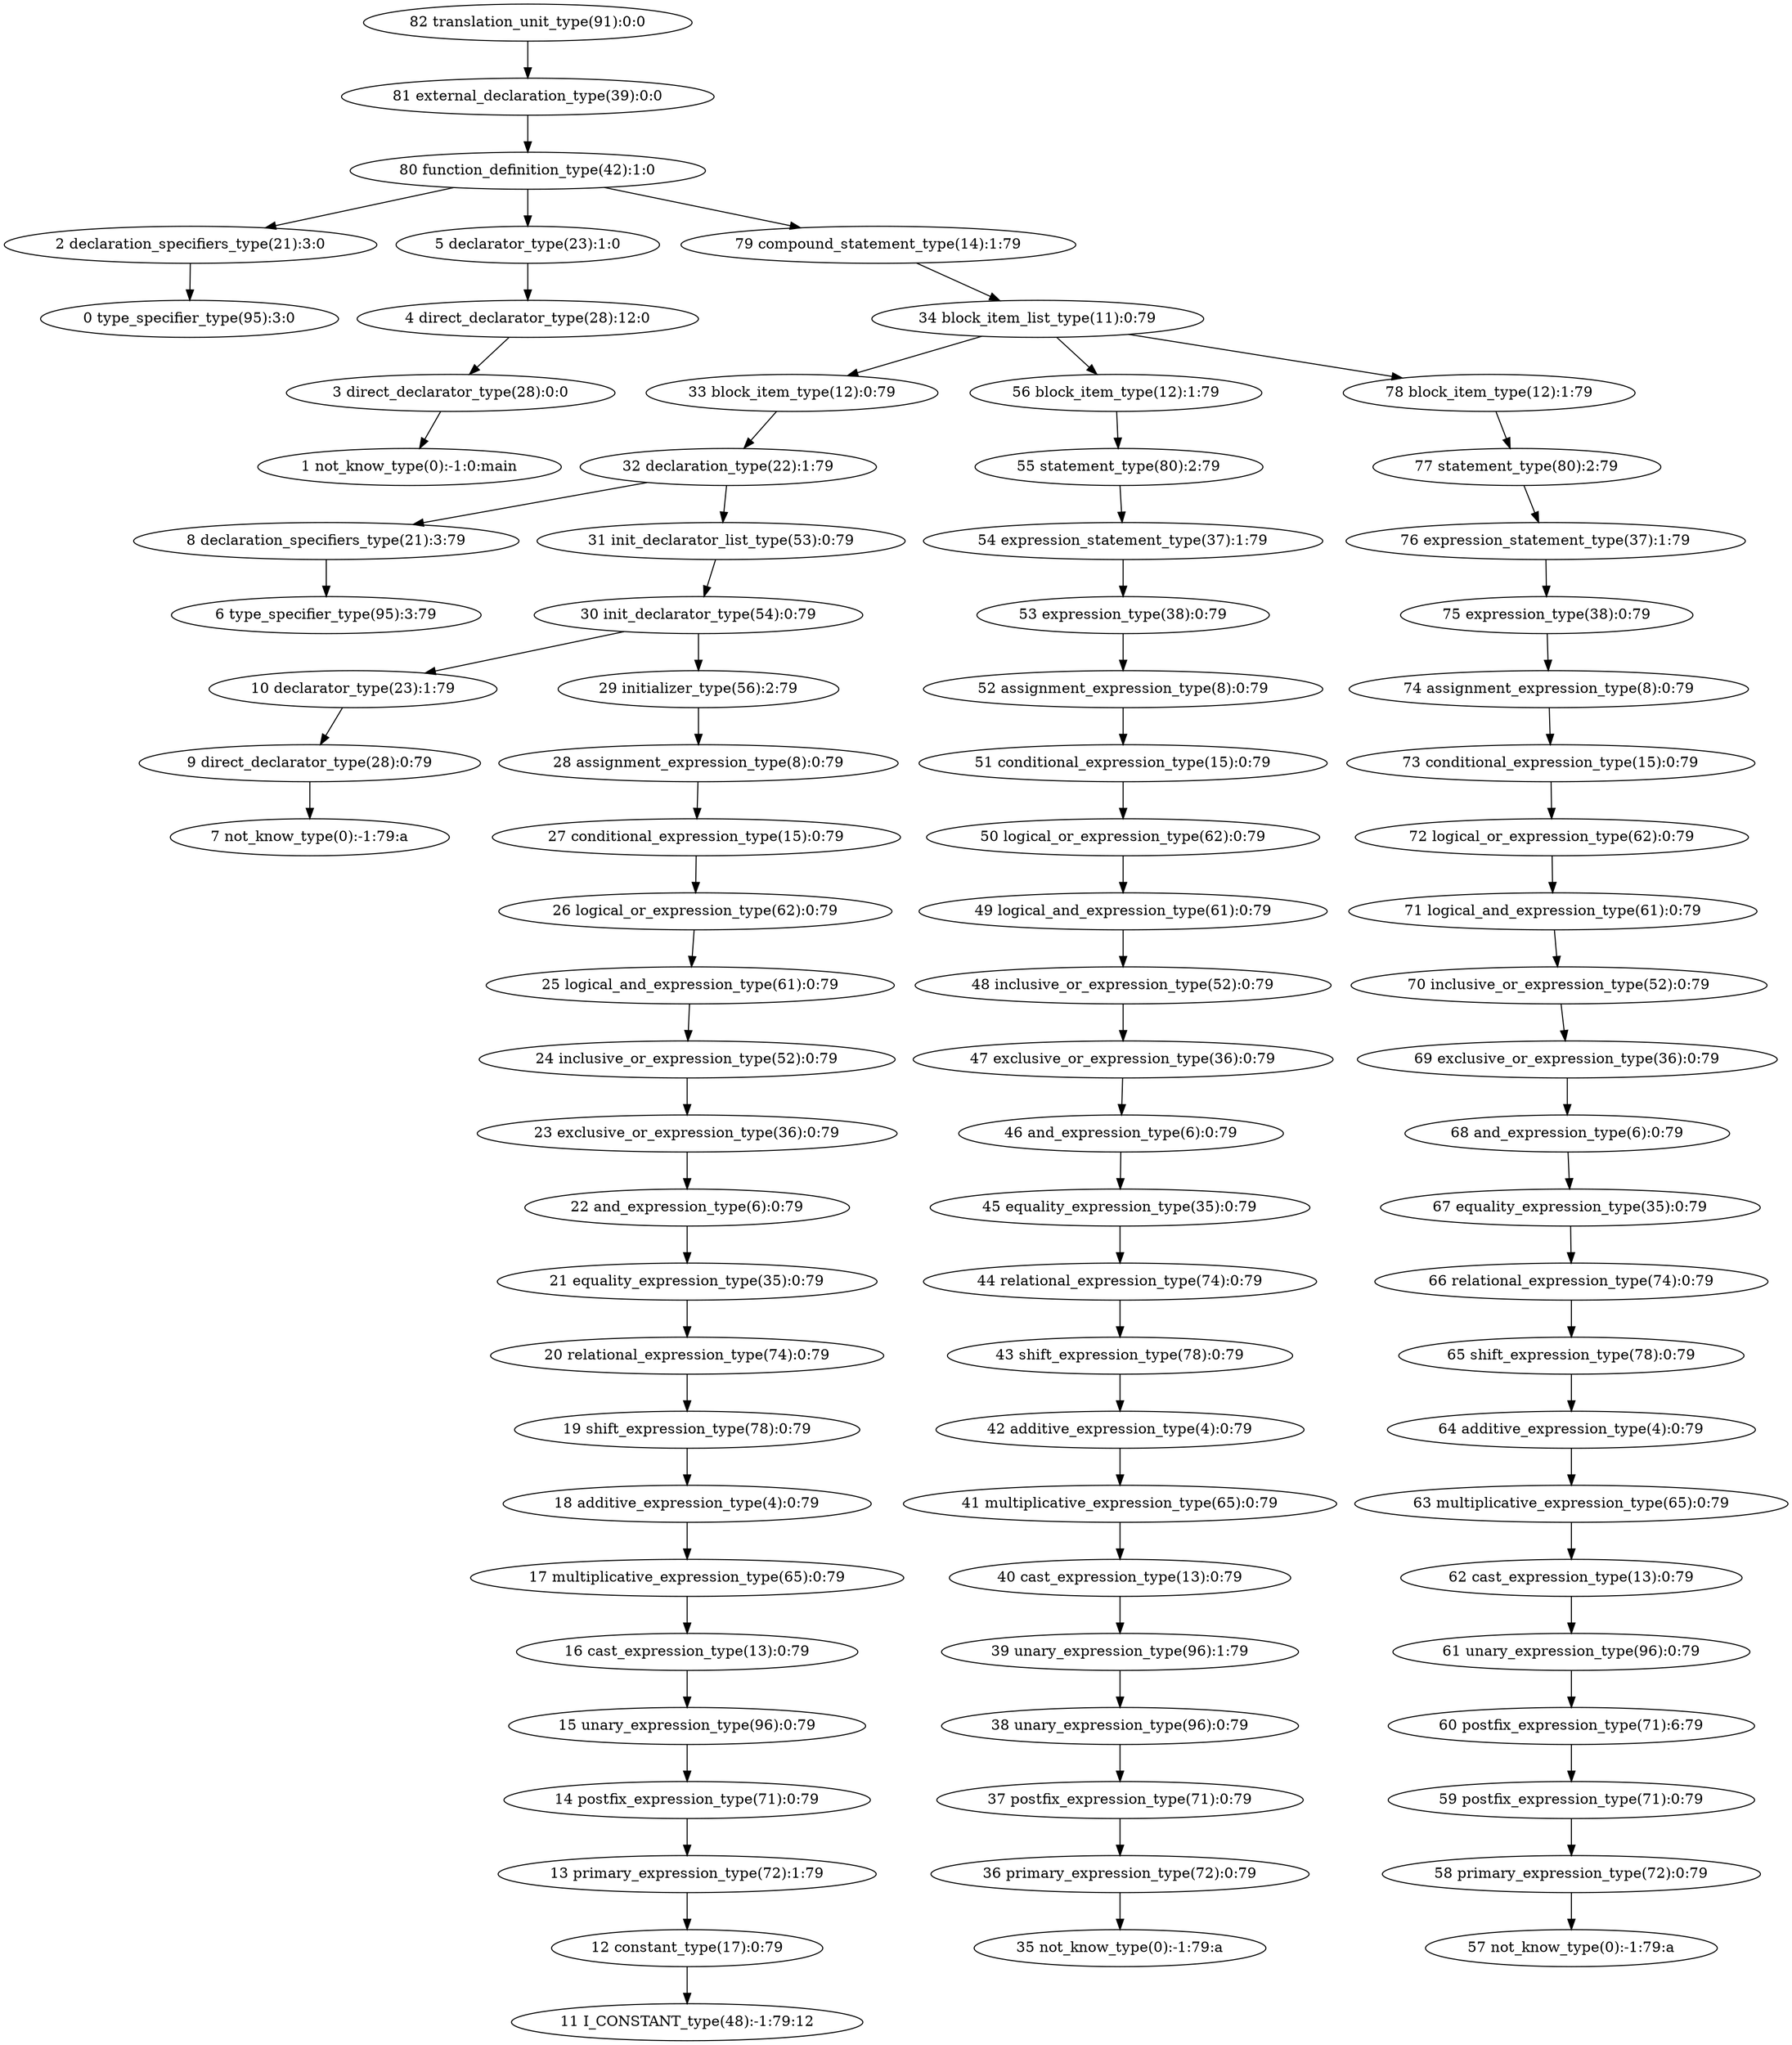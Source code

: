 digraph G{
82[label="82 translation_unit_type(91):0:0"];
81[label="81 external_declaration_type(39):0:0"];
82->81;
81[label="81 external_declaration_type(39):0:0"];
80[label="80 function_definition_type(42):1:0"];
81->80;
80[label="80 function_definition_type(42):1:0"];
2[label="2 declaration_specifiers_type(21):3:0"];
80->2;
2[label="2 declaration_specifiers_type(21):3:0"];
0[label="0 type_specifier_type(95):3:0"];
2->0;
0[label="0 type_specifier_type(95):3:0"];
5[label="5 declarator_type(23):1:0"];
80->5;
5[label="5 declarator_type(23):1:0"];
4[label="4 direct_declarator_type(28):12:0"];
5->4;
4[label="4 direct_declarator_type(28):12:0"];
3[label="3 direct_declarator_type(28):0:0"];
4->3;
3[label="3 direct_declarator_type(28):0:0"];
1[label="1 not_know_type(0):-1:0:main"];
3->1;
1[label="1 not_know_type(0):-1:0:main"];
79[label="79 compound_statement_type(14):1:79"];
80->79;
79[label="79 compound_statement_type(14):1:79"];
34[label="34 block_item_list_type(11):0:79"];
79->34;
34[label="34 block_item_list_type(11):0:79"];
33[label="33 block_item_type(12):0:79"];
34->33;
33[label="33 block_item_type(12):0:79"];
32[label="32 declaration_type(22):1:79"];
33->32;
32[label="32 declaration_type(22):1:79"];
8[label="8 declaration_specifiers_type(21):3:79"];
32->8;
8[label="8 declaration_specifiers_type(21):3:79"];
6[label="6 type_specifier_type(95):3:79"];
8->6;
6[label="6 type_specifier_type(95):3:79"];
31[label="31 init_declarator_list_type(53):0:79"];
32->31;
31[label="31 init_declarator_list_type(53):0:79"];
30[label="30 init_declarator_type(54):0:79"];
31->30;
30[label="30 init_declarator_type(54):0:79"];
10[label="10 declarator_type(23):1:79"];
30->10;
10[label="10 declarator_type(23):1:79"];
9[label="9 direct_declarator_type(28):0:79"];
10->9;
9[label="9 direct_declarator_type(28):0:79"];
7[label="7 not_know_type(0):-1:79:a"];
9->7;
7[label="7 not_know_type(0):-1:79:a"];
29[label="29 initializer_type(56):2:79"];
30->29;
29[label="29 initializer_type(56):2:79"];
28[label="28 assignment_expression_type(8):0:79"];
29->28;
28[label="28 assignment_expression_type(8):0:79"];
27[label="27 conditional_expression_type(15):0:79"];
28->27;
27[label="27 conditional_expression_type(15):0:79"];
26[label="26 logical_or_expression_type(62):0:79"];
27->26;
26[label="26 logical_or_expression_type(62):0:79"];
25[label="25 logical_and_expression_type(61):0:79"];
26->25;
25[label="25 logical_and_expression_type(61):0:79"];
24[label="24 inclusive_or_expression_type(52):0:79"];
25->24;
24[label="24 inclusive_or_expression_type(52):0:79"];
23[label="23 exclusive_or_expression_type(36):0:79"];
24->23;
23[label="23 exclusive_or_expression_type(36):0:79"];
22[label="22 and_expression_type(6):0:79"];
23->22;
22[label="22 and_expression_type(6):0:79"];
21[label="21 equality_expression_type(35):0:79"];
22->21;
21[label="21 equality_expression_type(35):0:79"];
20[label="20 relational_expression_type(74):0:79"];
21->20;
20[label="20 relational_expression_type(74):0:79"];
19[label="19 shift_expression_type(78):0:79"];
20->19;
19[label="19 shift_expression_type(78):0:79"];
18[label="18 additive_expression_type(4):0:79"];
19->18;
18[label="18 additive_expression_type(4):0:79"];
17[label="17 multiplicative_expression_type(65):0:79"];
18->17;
17[label="17 multiplicative_expression_type(65):0:79"];
16[label="16 cast_expression_type(13):0:79"];
17->16;
16[label="16 cast_expression_type(13):0:79"];
15[label="15 unary_expression_type(96):0:79"];
16->15;
15[label="15 unary_expression_type(96):0:79"];
14[label="14 postfix_expression_type(71):0:79"];
15->14;
14[label="14 postfix_expression_type(71):0:79"];
13[label="13 primary_expression_type(72):1:79"];
14->13;
13[label="13 primary_expression_type(72):1:79"];
12[label="12 constant_type(17):0:79"];
13->12;
12[label="12 constant_type(17):0:79"];
11[label="11 I_CONSTANT_type(48):-1:79:12"];
12->11;
11[label="11 I_CONSTANT_type(48):-1:79:12"];
56[label="56 block_item_type(12):1:79"];
34->56;
56[label="56 block_item_type(12):1:79"];
55[label="55 statement_type(80):2:79"];
56->55;
55[label="55 statement_type(80):2:79"];
54[label="54 expression_statement_type(37):1:79"];
55->54;
54[label="54 expression_statement_type(37):1:79"];
53[label="53 expression_type(38):0:79"];
54->53;
53[label="53 expression_type(38):0:79"];
52[label="52 assignment_expression_type(8):0:79"];
53->52;
52[label="52 assignment_expression_type(8):0:79"];
51[label="51 conditional_expression_type(15):0:79"];
52->51;
51[label="51 conditional_expression_type(15):0:79"];
50[label="50 logical_or_expression_type(62):0:79"];
51->50;
50[label="50 logical_or_expression_type(62):0:79"];
49[label="49 logical_and_expression_type(61):0:79"];
50->49;
49[label="49 logical_and_expression_type(61):0:79"];
48[label="48 inclusive_or_expression_type(52):0:79"];
49->48;
48[label="48 inclusive_or_expression_type(52):0:79"];
47[label="47 exclusive_or_expression_type(36):0:79"];
48->47;
47[label="47 exclusive_or_expression_type(36):0:79"];
46[label="46 and_expression_type(6):0:79"];
47->46;
46[label="46 and_expression_type(6):0:79"];
45[label="45 equality_expression_type(35):0:79"];
46->45;
45[label="45 equality_expression_type(35):0:79"];
44[label="44 relational_expression_type(74):0:79"];
45->44;
44[label="44 relational_expression_type(74):0:79"];
43[label="43 shift_expression_type(78):0:79"];
44->43;
43[label="43 shift_expression_type(78):0:79"];
42[label="42 additive_expression_type(4):0:79"];
43->42;
42[label="42 additive_expression_type(4):0:79"];
41[label="41 multiplicative_expression_type(65):0:79"];
42->41;
41[label="41 multiplicative_expression_type(65):0:79"];
40[label="40 cast_expression_type(13):0:79"];
41->40;
40[label="40 cast_expression_type(13):0:79"];
39[label="39 unary_expression_type(96):1:79"];
40->39;
39[label="39 unary_expression_type(96):1:79"];
38[label="38 unary_expression_type(96):0:79"];
39->38;
38[label="38 unary_expression_type(96):0:79"];
37[label="37 postfix_expression_type(71):0:79"];
38->37;
37[label="37 postfix_expression_type(71):0:79"];
36[label="36 primary_expression_type(72):0:79"];
37->36;
36[label="36 primary_expression_type(72):0:79"];
35[label="35 not_know_type(0):-1:79:a"];
36->35;
35[label="35 not_know_type(0):-1:79:a"];
78[label="78 block_item_type(12):1:79"];
34->78;
78[label="78 block_item_type(12):1:79"];
77[label="77 statement_type(80):2:79"];
78->77;
77[label="77 statement_type(80):2:79"];
76[label="76 expression_statement_type(37):1:79"];
77->76;
76[label="76 expression_statement_type(37):1:79"];
75[label="75 expression_type(38):0:79"];
76->75;
75[label="75 expression_type(38):0:79"];
74[label="74 assignment_expression_type(8):0:79"];
75->74;
74[label="74 assignment_expression_type(8):0:79"];
73[label="73 conditional_expression_type(15):0:79"];
74->73;
73[label="73 conditional_expression_type(15):0:79"];
72[label="72 logical_or_expression_type(62):0:79"];
73->72;
72[label="72 logical_or_expression_type(62):0:79"];
71[label="71 logical_and_expression_type(61):0:79"];
72->71;
71[label="71 logical_and_expression_type(61):0:79"];
70[label="70 inclusive_or_expression_type(52):0:79"];
71->70;
70[label="70 inclusive_or_expression_type(52):0:79"];
69[label="69 exclusive_or_expression_type(36):0:79"];
70->69;
69[label="69 exclusive_or_expression_type(36):0:79"];
68[label="68 and_expression_type(6):0:79"];
69->68;
68[label="68 and_expression_type(6):0:79"];
67[label="67 equality_expression_type(35):0:79"];
68->67;
67[label="67 equality_expression_type(35):0:79"];
66[label="66 relational_expression_type(74):0:79"];
67->66;
66[label="66 relational_expression_type(74):0:79"];
65[label="65 shift_expression_type(78):0:79"];
66->65;
65[label="65 shift_expression_type(78):0:79"];
64[label="64 additive_expression_type(4):0:79"];
65->64;
64[label="64 additive_expression_type(4):0:79"];
63[label="63 multiplicative_expression_type(65):0:79"];
64->63;
63[label="63 multiplicative_expression_type(65):0:79"];
62[label="62 cast_expression_type(13):0:79"];
63->62;
62[label="62 cast_expression_type(13):0:79"];
61[label="61 unary_expression_type(96):0:79"];
62->61;
61[label="61 unary_expression_type(96):0:79"];
60[label="60 postfix_expression_type(71):6:79"];
61->60;
60[label="60 postfix_expression_type(71):6:79"];
59[label="59 postfix_expression_type(71):0:79"];
60->59;
59[label="59 postfix_expression_type(71):0:79"];
58[label="58 primary_expression_type(72):0:79"];
59->58;
58[label="58 primary_expression_type(72):0:79"];
57[label="57 not_know_type(0):-1:79:a"];
58->57;
57[label="57 not_know_type(0):-1:79:a"];
}
